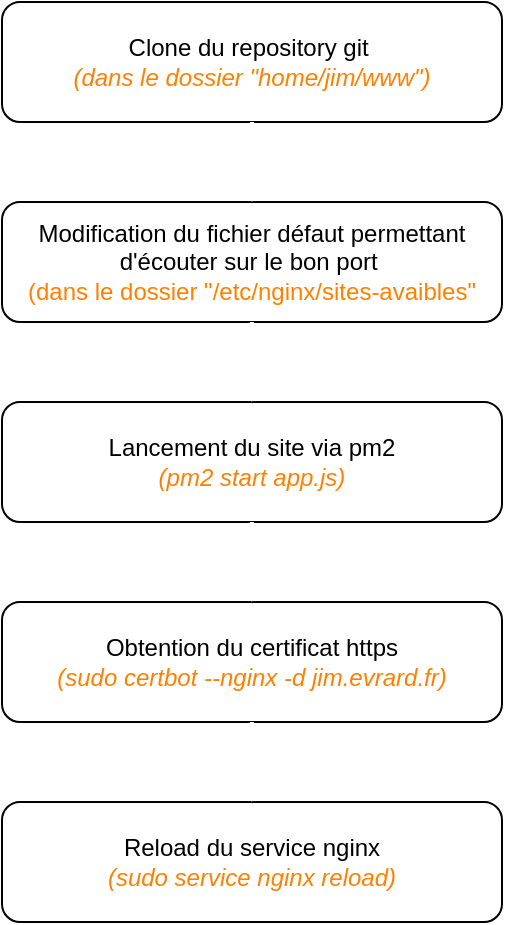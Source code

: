 <mxfile version="16.5.1" type="device"><diagram id="PDIuw-F-MFeRUum3bPTL" name="Page-1"><mxGraphModel dx="610" dy="1556" grid="1" gridSize="10" guides="1" tooltips="1" connect="1" arrows="1" fold="1" page="1" pageScale="1" pageWidth="827" pageHeight="1169" math="0" shadow="0"><root><mxCell id="0"/><mxCell id="1" parent="0"/><mxCell id="G6nZfothAxeKEv8_vgCy-1" value="Clone du repository git&amp;nbsp;&lt;br&gt;&lt;font color=&quot;#ff8000&quot;&gt;&lt;i&gt;(dans le dossier &quot;home/jim/www&quot;)&lt;/i&gt;&lt;/font&gt;" style="rounded=1;whiteSpace=wrap;html=1;" parent="1" vertex="1"><mxGeometry x="250" y="-850" width="250" height="60" as="geometry"/></mxCell><mxCell id="G6nZfothAxeKEv8_vgCy-2" value="Obtention du certificat https&lt;br&gt;&lt;i&gt;&lt;font color=&quot;#ff8000&quot;&gt;(sudo certbot --nginx -d jim.evrard.fr)&lt;/font&gt;&lt;/i&gt;" style="rounded=1;whiteSpace=wrap;html=1;" parent="1" vertex="1"><mxGeometry x="250" y="-550" width="250" height="60" as="geometry"/></mxCell><mxCell id="G6nZfothAxeKEv8_vgCy-3" value="Modification du fichier défaut permettant d'écouter sur le bon port&amp;nbsp;&lt;br&gt;&lt;font color=&quot;#ff8000&quot;&gt;(dans le dossier &quot;/etc/nginx/sites-avaibles&quot;&lt;/font&gt;" style="rounded=1;whiteSpace=wrap;html=1;" parent="1" vertex="1"><mxGeometry x="250" y="-750" width="250" height="60" as="geometry"/></mxCell><mxCell id="G6nZfothAxeKEv8_vgCy-4" value="Lancement du site via pm2&lt;br&gt;&lt;i&gt;&lt;font color=&quot;#ff8000&quot;&gt;(pm2 start app.js)&lt;/font&gt;&lt;/i&gt;" style="rounded=1;whiteSpace=wrap;html=1;" parent="1" vertex="1"><mxGeometry x="250" y="-650" width="250" height="60" as="geometry"/></mxCell><mxCell id="G6nZfothAxeKEv8_vgCy-12" value="Reload du service nginx&lt;br&gt;&lt;font color=&quot;#ff8000&quot;&gt;&lt;i&gt;(sudo service nginx reload)&lt;/i&gt;&lt;/font&gt;" style="rounded=1;whiteSpace=wrap;html=1;" parent="1" vertex="1"><mxGeometry x="250" y="-450" width="250" height="60" as="geometry"/></mxCell><mxCell id="oOFHcxMRm1MXSlgZ4b0p-5" value="" style="endArrow=classic;html=1;rounded=1;entryX=0.5;entryY=0;entryDx=0;entryDy=0;exitX=0.5;exitY=1;exitDx=0;exitDy=0;strokeColor=#FFFFFF;strokeWidth=2;" edge="1" parent="1" source="G6nZfothAxeKEv8_vgCy-1" target="G6nZfothAxeKEv8_vgCy-3"><mxGeometry width="50" height="50" relative="1" as="geometry"><mxPoint x="364" y="-790" as="sourcePoint"/><mxPoint x="414" y="-840" as="targetPoint"/></mxGeometry></mxCell><mxCell id="oOFHcxMRm1MXSlgZ4b0p-7" value="" style="endArrow=classic;html=1;rounded=1;entryX=0.5;entryY=0;entryDx=0;entryDy=0;exitX=0.5;exitY=1;exitDx=0;exitDy=0;strokeColor=#FFFFFF;strokeWidth=2;" edge="1" parent="1"><mxGeometry width="50" height="50" relative="1" as="geometry"><mxPoint x="374.91" y="-690" as="sourcePoint"/><mxPoint x="374.91" y="-650" as="targetPoint"/></mxGeometry></mxCell><mxCell id="oOFHcxMRm1MXSlgZ4b0p-8" value="" style="endArrow=classic;html=1;rounded=1;entryX=0.5;entryY=0;entryDx=0;entryDy=0;exitX=0.5;exitY=1;exitDx=0;exitDy=0;strokeColor=#FFFFFF;strokeWidth=2;" edge="1" parent="1"><mxGeometry width="50" height="50" relative="1" as="geometry"><mxPoint x="374.91" y="-590" as="sourcePoint"/><mxPoint x="374.91" y="-550" as="targetPoint"/></mxGeometry></mxCell><mxCell id="oOFHcxMRm1MXSlgZ4b0p-9" value="" style="endArrow=classic;html=1;rounded=1;entryX=0.5;entryY=0;entryDx=0;entryDy=0;exitX=0.5;exitY=1;exitDx=0;exitDy=0;strokeColor=#FFFFFF;strokeWidth=2;" edge="1" parent="1"><mxGeometry width="50" height="50" relative="1" as="geometry"><mxPoint x="374.91" y="-490" as="sourcePoint"/><mxPoint x="374.91" y="-450" as="targetPoint"/></mxGeometry></mxCell></root></mxGraphModel></diagram></mxfile>